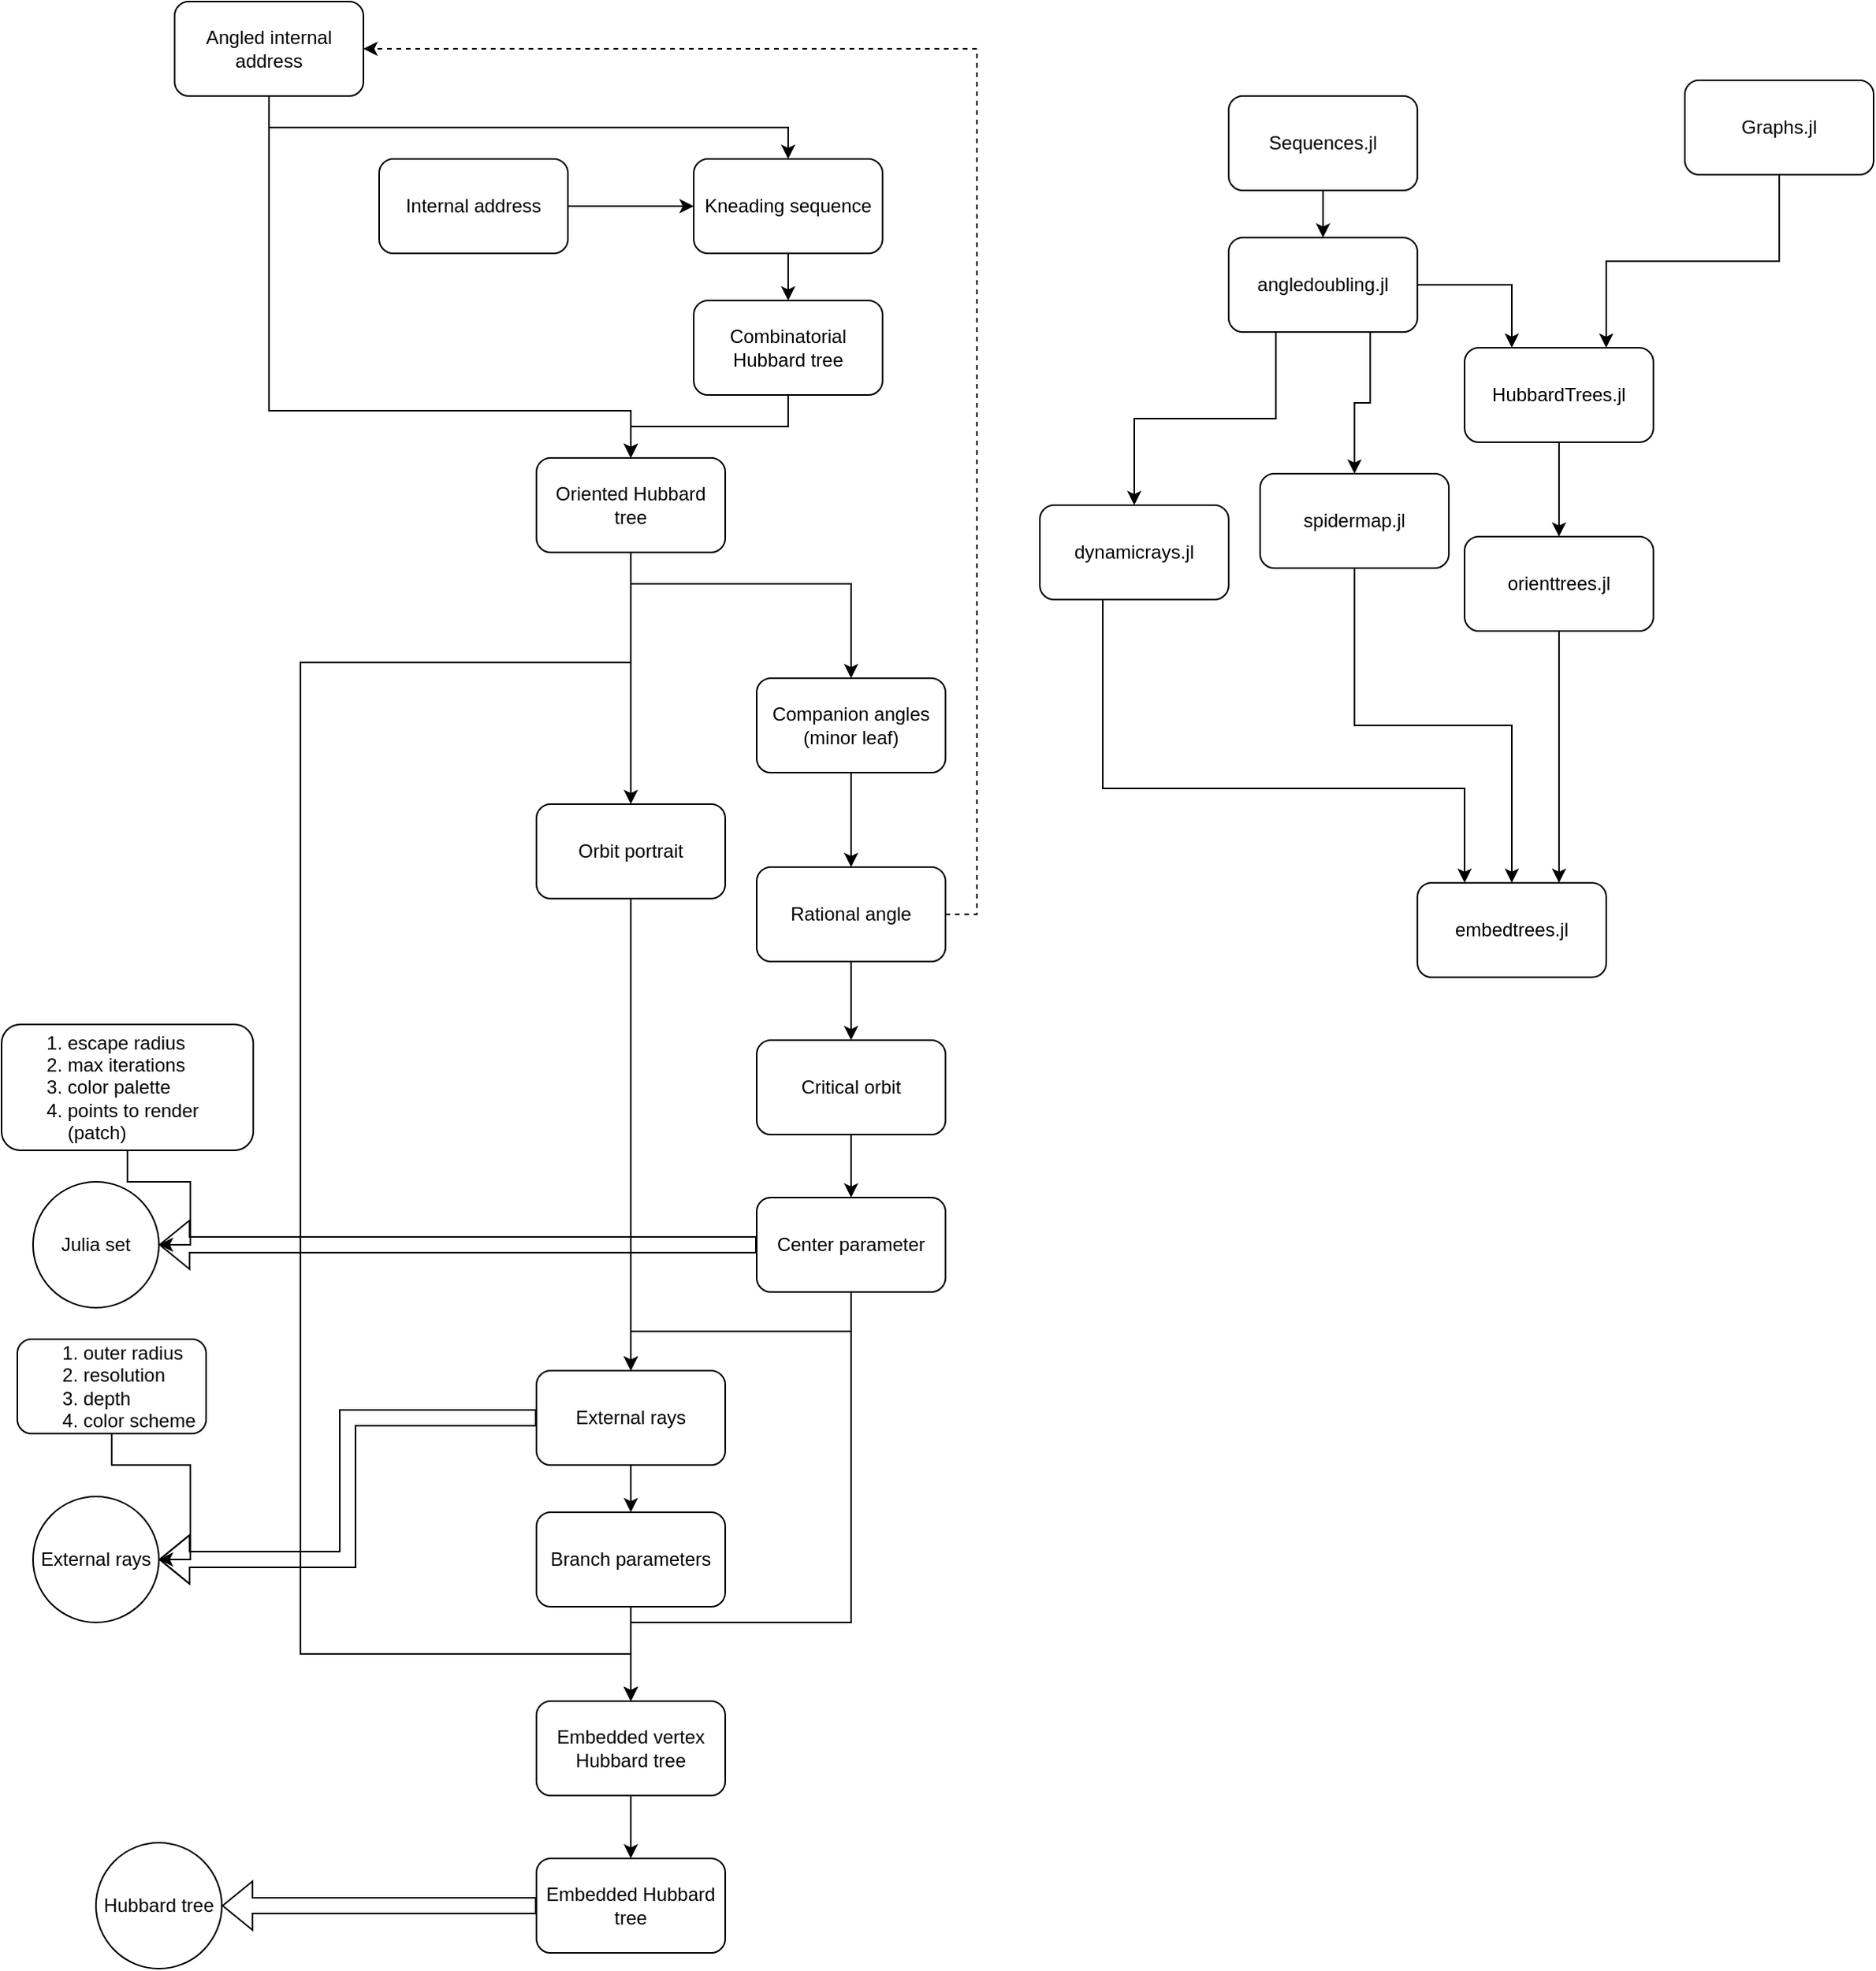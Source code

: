<mxfile version="25.0.2">
  <diagram name="Page-1" id="SZcBFhNa9H63Kz62NHl6">
    <mxGraphModel dx="794" dy="511" grid="1" gridSize="10" guides="1" tooltips="1" connect="1" arrows="1" fold="1" page="1" pageScale="1" pageWidth="1400" pageHeight="1400" math="0" shadow="0">
      <root>
        <mxCell id="0" />
        <mxCell id="1" parent="0" />
        <mxCell id="I9XKVr1ad4XOdn86Qzuq-18" style="edgeStyle=orthogonalEdgeStyle;rounded=0;orthogonalLoop=1;jettySize=auto;html=1;exitX=0.5;exitY=1;exitDx=0;exitDy=0;entryX=0.5;entryY=0;entryDx=0;entryDy=0;" parent="1" source="I9XKVr1ad4XOdn86Qzuq-1" target="I9XKVr1ad4XOdn86Qzuq-4" edge="1">
          <mxGeometry relative="1" as="geometry">
            <Array as="points">
              <mxPoint x="220" y="270" />
              <mxPoint x="450" y="270" />
            </Array>
          </mxGeometry>
        </mxCell>
        <mxCell id="I9XKVr1ad4XOdn86Qzuq-23" style="edgeStyle=orthogonalEdgeStyle;rounded=0;orthogonalLoop=1;jettySize=auto;html=1;exitX=0.5;exitY=1;exitDx=0;exitDy=0;entryX=0.5;entryY=0;entryDx=0;entryDy=0;" parent="1" source="I9XKVr1ad4XOdn86Qzuq-1" target="I9XKVr1ad4XOdn86Qzuq-2" edge="1">
          <mxGeometry relative="1" as="geometry" />
        </mxCell>
        <mxCell id="I9XKVr1ad4XOdn86Qzuq-1" value="Angled internal address" style="rounded=1;whiteSpace=wrap;html=1;" parent="1" vertex="1">
          <mxGeometry x="160" y="10" width="120" height="60" as="geometry" />
        </mxCell>
        <mxCell id="I9XKVr1ad4XOdn86Qzuq-20" style="edgeStyle=orthogonalEdgeStyle;rounded=0;orthogonalLoop=1;jettySize=auto;html=1;exitX=0.5;exitY=1;exitDx=0;exitDy=0;entryX=0.5;entryY=0;entryDx=0;entryDy=0;" parent="1" source="I9XKVr1ad4XOdn86Qzuq-2" target="I9XKVr1ad4XOdn86Qzuq-3" edge="1">
          <mxGeometry relative="1" as="geometry" />
        </mxCell>
        <mxCell id="I9XKVr1ad4XOdn86Qzuq-2" value="Kneading sequence" style="rounded=1;whiteSpace=wrap;html=1;" parent="1" vertex="1">
          <mxGeometry x="490" y="110" width="120" height="60" as="geometry" />
        </mxCell>
        <mxCell id="I9XKVr1ad4XOdn86Qzuq-17" style="edgeStyle=orthogonalEdgeStyle;rounded=0;orthogonalLoop=1;jettySize=auto;html=1;exitX=0.5;exitY=1;exitDx=0;exitDy=0;entryX=0.5;entryY=0;entryDx=0;entryDy=0;" parent="1" source="I9XKVr1ad4XOdn86Qzuq-3" target="I9XKVr1ad4XOdn86Qzuq-4" edge="1">
          <mxGeometry relative="1" as="geometry" />
        </mxCell>
        <mxCell id="I9XKVr1ad4XOdn86Qzuq-3" value="Combinatorial Hubbard tree" style="rounded=1;whiteSpace=wrap;html=1;" parent="1" vertex="1">
          <mxGeometry x="490" y="200" width="120" height="60" as="geometry" />
        </mxCell>
        <mxCell id="I9XKVr1ad4XOdn86Qzuq-21" style="edgeStyle=orthogonalEdgeStyle;rounded=0;orthogonalLoop=1;jettySize=auto;html=1;exitX=0.5;exitY=1;exitDx=0;exitDy=0;entryX=0.5;entryY=0;entryDx=0;entryDy=0;" parent="1" source="I9XKVr1ad4XOdn86Qzuq-4" target="I9XKVr1ad4XOdn86Qzuq-5" edge="1">
          <mxGeometry relative="1" as="geometry" />
        </mxCell>
        <mxCell id="I9XKVr1ad4XOdn86Qzuq-29" style="edgeStyle=orthogonalEdgeStyle;rounded=0;orthogonalLoop=1;jettySize=auto;html=1;exitX=0.5;exitY=1;exitDx=0;exitDy=0;entryX=0.5;entryY=0;entryDx=0;entryDy=0;" parent="1" source="I9XKVr1ad4XOdn86Qzuq-4" target="I9XKVr1ad4XOdn86Qzuq-10" edge="1">
          <mxGeometry relative="1" as="geometry">
            <Array as="points">
              <mxPoint x="450" y="430" />
              <mxPoint x="240" y="430" />
              <mxPoint x="240" y="1060" />
              <mxPoint x="450" y="1060" />
            </Array>
          </mxGeometry>
        </mxCell>
        <mxCell id="I9XKVr1ad4XOdn86Qzuq-4" value="Oriented Hubbard tree" style="rounded=1;whiteSpace=wrap;html=1;" parent="1" vertex="1">
          <mxGeometry x="390" y="300" width="120" height="60" as="geometry" />
        </mxCell>
        <mxCell id="I9XKVr1ad4XOdn86Qzuq-24" style="edgeStyle=orthogonalEdgeStyle;rounded=0;orthogonalLoop=1;jettySize=auto;html=1;exitX=0.5;exitY=1;exitDx=0;exitDy=0;entryX=0.5;entryY=0;entryDx=0;entryDy=0;" parent="1" source="I9XKVr1ad4XOdn86Qzuq-5" target="N8ybeS-QvkcIG-mI5D-L-1" edge="1">
          <mxGeometry relative="1" as="geometry">
            <mxPoint x="450" y="920" as="targetPoint" />
          </mxGeometry>
        </mxCell>
        <mxCell id="I9XKVr1ad4XOdn86Qzuq-31" style="edgeStyle=orthogonalEdgeStyle;rounded=0;orthogonalLoop=1;jettySize=auto;html=1;exitX=0.5;exitY=1;exitDx=0;exitDy=0;" parent="1" source="I9XKVr1ad4XOdn86Qzuq-4" target="I9XKVr1ad4XOdn86Qzuq-6" edge="1">
          <mxGeometry relative="1" as="geometry">
            <Array as="points">
              <mxPoint x="450" y="380" />
              <mxPoint x="590" y="380" />
            </Array>
          </mxGeometry>
        </mxCell>
        <mxCell id="I9XKVr1ad4XOdn86Qzuq-5" value="Orbit portrait" style="rounded=1;whiteSpace=wrap;html=1;" parent="1" vertex="1">
          <mxGeometry x="390" y="520" width="120" height="60" as="geometry" />
        </mxCell>
        <mxCell id="I9XKVr1ad4XOdn86Qzuq-30" style="edgeStyle=orthogonalEdgeStyle;rounded=0;orthogonalLoop=1;jettySize=auto;html=1;exitX=0.5;exitY=1;exitDx=0;exitDy=0;entryX=0.5;entryY=0;entryDx=0;entryDy=0;" parent="1" source="I9XKVr1ad4XOdn86Qzuq-6" target="N8ybeS-QvkcIG-mI5D-L-3" edge="1">
          <mxGeometry relative="1" as="geometry">
            <mxPoint x="590" y="570" as="targetPoint" />
          </mxGeometry>
        </mxCell>
        <mxCell id="I9XKVr1ad4XOdn86Qzuq-32" style="edgeStyle=orthogonalEdgeStyle;rounded=0;orthogonalLoop=1;jettySize=auto;html=1;exitX=1;exitY=0.5;exitDx=0;exitDy=0;entryX=1;entryY=0.5;entryDx=0;entryDy=0;dashed=1;" parent="1" source="N8ybeS-QvkcIG-mI5D-L-3" target="I9XKVr1ad4XOdn86Qzuq-1" edge="1">
          <mxGeometry relative="1" as="geometry" />
        </mxCell>
        <mxCell id="I9XKVr1ad4XOdn86Qzuq-6" value="Companion angles (minor leaf)" style="rounded=1;whiteSpace=wrap;html=1;" parent="1" vertex="1">
          <mxGeometry x="530" y="440" width="120" height="60" as="geometry" />
        </mxCell>
        <mxCell id="I9XKVr1ad4XOdn86Qzuq-26" style="edgeStyle=orthogonalEdgeStyle;rounded=0;orthogonalLoop=1;jettySize=auto;html=1;exitX=0.5;exitY=1;exitDx=0;exitDy=0;entryX=0.5;entryY=0;entryDx=0;entryDy=0;" parent="1" source="I9XKVr1ad4XOdn86Qzuq-7" target="I9XKVr1ad4XOdn86Qzuq-8" edge="1">
          <mxGeometry relative="1" as="geometry" />
        </mxCell>
        <mxCell id="I9XKVr1ad4XOdn86Qzuq-7" value="Critical orbit" style="rounded=1;whiteSpace=wrap;html=1;" parent="1" vertex="1">
          <mxGeometry x="530" y="670" width="120" height="60" as="geometry" />
        </mxCell>
        <mxCell id="I9XKVr1ad4XOdn86Qzuq-15" style="edgeStyle=orthogonalEdgeStyle;rounded=0;orthogonalLoop=1;jettySize=auto;html=1;exitX=0.5;exitY=1;exitDx=0;exitDy=0;entryX=0.5;entryY=0;entryDx=0;entryDy=0;" parent="1" source="I9XKVr1ad4XOdn86Qzuq-8" target="I9XKVr1ad4XOdn86Qzuq-10" edge="1">
          <mxGeometry relative="1" as="geometry">
            <mxPoint x="450" y="900" as="targetPoint" />
            <Array as="points">
              <mxPoint x="590" y="1040" />
              <mxPoint x="450" y="1040" />
            </Array>
          </mxGeometry>
        </mxCell>
        <mxCell id="I9XKVr1ad4XOdn86Qzuq-25" style="edgeStyle=orthogonalEdgeStyle;rounded=0;orthogonalLoop=1;jettySize=auto;html=1;exitX=0.5;exitY=1;exitDx=0;exitDy=0;entryX=0.5;entryY=0;entryDx=0;entryDy=0;" parent="1" source="I9XKVr1ad4XOdn86Qzuq-8" target="N8ybeS-QvkcIG-mI5D-L-1" edge="1">
          <mxGeometry relative="1" as="geometry">
            <mxPoint x="450" y="920" as="targetPoint" />
          </mxGeometry>
        </mxCell>
        <mxCell id="-Nn40LUNshrjpD0sy7r--8" style="edgeStyle=orthogonalEdgeStyle;rounded=0;orthogonalLoop=1;jettySize=auto;html=1;exitX=0;exitY=0.5;exitDx=0;exitDy=0;shape=flexArrow;entryX=1;entryY=0.5;entryDx=0;entryDy=0;" parent="1" source="I9XKVr1ad4XOdn86Qzuq-8" target="-Nn40LUNshrjpD0sy7r--9" edge="1">
          <mxGeometry relative="1" as="geometry">
            <mxPoint x="200" y="800" as="targetPoint" />
          </mxGeometry>
        </mxCell>
        <mxCell id="I9XKVr1ad4XOdn86Qzuq-8" value="Center parameter" style="rounded=1;whiteSpace=wrap;html=1;" parent="1" vertex="1">
          <mxGeometry x="530" y="770" width="120" height="60" as="geometry" />
        </mxCell>
        <mxCell id="I9XKVr1ad4XOdn86Qzuq-28" style="edgeStyle=orthogonalEdgeStyle;rounded=0;orthogonalLoop=1;jettySize=auto;html=1;exitX=0.5;exitY=1;exitDx=0;exitDy=0;entryX=0.5;entryY=0;entryDx=0;entryDy=0;" parent="1" source="I9XKVr1ad4XOdn86Qzuq-9" target="I9XKVr1ad4XOdn86Qzuq-10" edge="1">
          <mxGeometry relative="1" as="geometry" />
        </mxCell>
        <mxCell id="I9XKVr1ad4XOdn86Qzuq-9" value="Branch parameters" style="rounded=1;whiteSpace=wrap;html=1;" parent="1" vertex="1">
          <mxGeometry x="390" y="970" width="120" height="60" as="geometry" />
        </mxCell>
        <mxCell id="I9XKVr1ad4XOdn86Qzuq-13" style="edgeStyle=orthogonalEdgeStyle;rounded=0;orthogonalLoop=1;jettySize=auto;html=1;exitX=0.5;exitY=1;exitDx=0;exitDy=0;entryX=0.5;entryY=0;entryDx=0;entryDy=0;" parent="1" source="I9XKVr1ad4XOdn86Qzuq-10" target="I9XKVr1ad4XOdn86Qzuq-11" edge="1">
          <mxGeometry relative="1" as="geometry" />
        </mxCell>
        <mxCell id="I9XKVr1ad4XOdn86Qzuq-10" value="Embedded vertex Hubbard tree" style="rounded=1;whiteSpace=wrap;html=1;" parent="1" vertex="1">
          <mxGeometry x="390" y="1090" width="120" height="60" as="geometry" />
        </mxCell>
        <mxCell id="-Nn40LUNshrjpD0sy7r--4" style="edgeStyle=orthogonalEdgeStyle;rounded=0;orthogonalLoop=1;jettySize=auto;html=1;exitX=0;exitY=0.5;exitDx=0;exitDy=0;shape=flexArrow;entryX=1;entryY=0.5;entryDx=0;entryDy=0;" parent="1" source="I9XKVr1ad4XOdn86Qzuq-11" target="-Nn40LUNshrjpD0sy7r--5" edge="1">
          <mxGeometry relative="1" as="geometry">
            <mxPoint x="200" y="1220" as="targetPoint" />
          </mxGeometry>
        </mxCell>
        <mxCell id="I9XKVr1ad4XOdn86Qzuq-11" value="Embedded Hubbard tree" style="rounded=1;whiteSpace=wrap;html=1;" parent="1" vertex="1">
          <mxGeometry x="390" y="1190" width="120" height="60" as="geometry" />
        </mxCell>
        <mxCell id="N8ybeS-QvkcIG-mI5D-L-2" style="edgeStyle=orthogonalEdgeStyle;rounded=0;orthogonalLoop=1;jettySize=auto;html=1;exitX=0.5;exitY=1;exitDx=0;exitDy=0;entryX=0.5;entryY=0;entryDx=0;entryDy=0;" parent="1" source="N8ybeS-QvkcIG-mI5D-L-1" target="I9XKVr1ad4XOdn86Qzuq-9" edge="1">
          <mxGeometry relative="1" as="geometry" />
        </mxCell>
        <mxCell id="-Nn40LUNshrjpD0sy7r--6" style="edgeStyle=orthogonalEdgeStyle;rounded=0;orthogonalLoop=1;jettySize=auto;html=1;exitX=0;exitY=0.5;exitDx=0;exitDy=0;shape=flexArrow;entryX=1;entryY=0.5;entryDx=0;entryDy=0;" parent="1" source="N8ybeS-QvkcIG-mI5D-L-1" target="-Nn40LUNshrjpD0sy7r--7" edge="1">
          <mxGeometry relative="1" as="geometry">
            <mxPoint x="200" y="910" as="targetPoint" />
          </mxGeometry>
        </mxCell>
        <mxCell id="N8ybeS-QvkcIG-mI5D-L-1" value="External rays" style="rounded=1;whiteSpace=wrap;html=1;" parent="1" vertex="1">
          <mxGeometry x="390" y="880" width="120" height="60" as="geometry" />
        </mxCell>
        <mxCell id="N8ybeS-QvkcIG-mI5D-L-4" style="edgeStyle=orthogonalEdgeStyle;rounded=0;orthogonalLoop=1;jettySize=auto;html=1;exitX=0.5;exitY=1;exitDx=0;exitDy=0;entryX=0.5;entryY=0;entryDx=0;entryDy=0;" parent="1" source="N8ybeS-QvkcIG-mI5D-L-3" target="I9XKVr1ad4XOdn86Qzuq-7" edge="1">
          <mxGeometry relative="1" as="geometry" />
        </mxCell>
        <mxCell id="N8ybeS-QvkcIG-mI5D-L-3" value="Rational angle" style="rounded=1;whiteSpace=wrap;html=1;" parent="1" vertex="1">
          <mxGeometry x="530" y="560" width="120" height="60" as="geometry" />
        </mxCell>
        <mxCell id="-Nn40LUNshrjpD0sy7r--5" value="Hubbard tree" style="ellipse;whiteSpace=wrap;html=1;aspect=fixed;" parent="1" vertex="1">
          <mxGeometry x="110" y="1180" width="80" height="80" as="geometry" />
        </mxCell>
        <mxCell id="-Nn40LUNshrjpD0sy7r--7" value="External rays" style="ellipse;whiteSpace=wrap;html=1;aspect=fixed;" parent="1" vertex="1">
          <mxGeometry x="70" y="960" width="80" height="80" as="geometry" />
        </mxCell>
        <mxCell id="-Nn40LUNshrjpD0sy7r--9" value="Julia set" style="ellipse;whiteSpace=wrap;html=1;aspect=fixed;" parent="1" vertex="1">
          <mxGeometry x="70" y="760" width="80" height="80" as="geometry" />
        </mxCell>
        <mxCell id="-Nn40LUNshrjpD0sy7r--12" style="edgeStyle=orthogonalEdgeStyle;rounded=0;orthogonalLoop=1;jettySize=auto;html=1;exitX=0.5;exitY=1;exitDx=0;exitDy=0;entryX=1;entryY=0.5;entryDx=0;entryDy=0;" parent="1" source="-Nn40LUNshrjpD0sy7r--10" target="-Nn40LUNshrjpD0sy7r--9" edge="1">
          <mxGeometry relative="1" as="geometry" />
        </mxCell>
        <mxCell id="-Nn40LUNshrjpD0sy7r--10" value="&lt;ol&gt;&lt;li&gt;escape radius&lt;/li&gt;&lt;li&gt;max iterations&lt;/li&gt;&lt;li&gt;color palette&lt;/li&gt;&lt;li&gt;points to render (patch)&lt;/li&gt;&lt;/ol&gt;" style="rounded=1;whiteSpace=wrap;html=1;align=left;" parent="1" vertex="1">
          <mxGeometry x="50" y="660" width="160" height="80" as="geometry" />
        </mxCell>
        <mxCell id="-Nn40LUNshrjpD0sy7r--14" style="edgeStyle=orthogonalEdgeStyle;rounded=0;orthogonalLoop=1;jettySize=auto;html=1;exitX=0.5;exitY=1;exitDx=0;exitDy=0;entryX=1;entryY=0.5;entryDx=0;entryDy=0;" parent="1" source="-Nn40LUNshrjpD0sy7r--13" target="-Nn40LUNshrjpD0sy7r--7" edge="1">
          <mxGeometry relative="1" as="geometry" />
        </mxCell>
        <mxCell id="-Nn40LUNshrjpD0sy7r--13" value="&lt;ol&gt;&lt;li&gt;outer radius&amp;nbsp;&lt;/li&gt;&lt;li&gt;resolution&lt;/li&gt;&lt;li&gt;depth&lt;/li&gt;&lt;li&gt;color scheme&lt;/li&gt;&lt;/ol&gt;" style="rounded=1;whiteSpace=wrap;html=1;align=left;" parent="1" vertex="1">
          <mxGeometry x="60" y="860" width="120" height="60" as="geometry" />
        </mxCell>
        <mxCell id="b_7-YWxXWVLpFSjtBk8x-2" style="edgeStyle=orthogonalEdgeStyle;rounded=0;orthogonalLoop=1;jettySize=auto;html=1;exitX=1;exitY=0.5;exitDx=0;exitDy=0;entryX=0;entryY=0.5;entryDx=0;entryDy=0;" parent="1" source="b_7-YWxXWVLpFSjtBk8x-1" target="I9XKVr1ad4XOdn86Qzuq-2" edge="1">
          <mxGeometry relative="1" as="geometry" />
        </mxCell>
        <mxCell id="b_7-YWxXWVLpFSjtBk8x-1" value="Internal address" style="rounded=1;whiteSpace=wrap;html=1;" parent="1" vertex="1">
          <mxGeometry x="290" y="110" width="120" height="60" as="geometry" />
        </mxCell>
        <mxCell id="SLm6bDU0oBsbQJjibsv6-11" style="edgeStyle=orthogonalEdgeStyle;rounded=0;orthogonalLoop=1;jettySize=auto;html=1;exitX=0.5;exitY=1;exitDx=0;exitDy=0;entryX=0.5;entryY=0;entryDx=0;entryDy=0;" edge="1" parent="1" source="SLm6bDU0oBsbQJjibsv6-1" target="SLm6bDU0oBsbQJjibsv6-10">
          <mxGeometry relative="1" as="geometry" />
        </mxCell>
        <mxCell id="SLm6bDU0oBsbQJjibsv6-1" value="HubbardTrees.jl" style="rounded=1;whiteSpace=wrap;html=1;" vertex="1" parent="1">
          <mxGeometry x="980" y="230" width="120" height="60" as="geometry" />
        </mxCell>
        <mxCell id="SLm6bDU0oBsbQJjibsv6-4" style="edgeStyle=orthogonalEdgeStyle;rounded=0;orthogonalLoop=1;jettySize=auto;html=1;exitX=0.5;exitY=1;exitDx=0;exitDy=0;entryX=0.5;entryY=0;entryDx=0;entryDy=0;" edge="1" parent="1" source="SLm6bDU0oBsbQJjibsv6-2" target="SLm6bDU0oBsbQJjibsv6-3">
          <mxGeometry relative="1" as="geometry" />
        </mxCell>
        <mxCell id="SLm6bDU0oBsbQJjibsv6-2" value="Sequences.jl" style="rounded=1;whiteSpace=wrap;html=1;" vertex="1" parent="1">
          <mxGeometry x="830" y="70" width="120" height="60" as="geometry" />
        </mxCell>
        <mxCell id="SLm6bDU0oBsbQJjibsv6-5" style="edgeStyle=orthogonalEdgeStyle;rounded=0;orthogonalLoop=1;jettySize=auto;html=1;exitX=1;exitY=0.5;exitDx=0;exitDy=0;entryX=0.25;entryY=0;entryDx=0;entryDy=0;" edge="1" parent="1" source="SLm6bDU0oBsbQJjibsv6-3" target="SLm6bDU0oBsbQJjibsv6-1">
          <mxGeometry relative="1" as="geometry" />
        </mxCell>
        <mxCell id="SLm6bDU0oBsbQJjibsv6-18" style="edgeStyle=orthogonalEdgeStyle;rounded=0;orthogonalLoop=1;jettySize=auto;html=1;exitX=0.75;exitY=1;exitDx=0;exitDy=0;entryX=0.5;entryY=0;entryDx=0;entryDy=0;" edge="1" parent="1" source="SLm6bDU0oBsbQJjibsv6-3" target="SLm6bDU0oBsbQJjibsv6-13">
          <mxGeometry relative="1" as="geometry" />
        </mxCell>
        <mxCell id="SLm6bDU0oBsbQJjibsv6-19" style="edgeStyle=orthogonalEdgeStyle;rounded=0;orthogonalLoop=1;jettySize=auto;html=1;exitX=0.25;exitY=1;exitDx=0;exitDy=0;entryX=0.5;entryY=0;entryDx=0;entryDy=0;" edge="1" parent="1" source="SLm6bDU0oBsbQJjibsv6-3" target="SLm6bDU0oBsbQJjibsv6-16">
          <mxGeometry relative="1" as="geometry" />
        </mxCell>
        <mxCell id="SLm6bDU0oBsbQJjibsv6-3" value="angledoubling.jl" style="rounded=1;whiteSpace=wrap;html=1;" vertex="1" parent="1">
          <mxGeometry x="830" y="160" width="120" height="60" as="geometry" />
        </mxCell>
        <mxCell id="SLm6bDU0oBsbQJjibsv6-7" style="edgeStyle=orthogonalEdgeStyle;rounded=0;orthogonalLoop=1;jettySize=auto;html=1;exitX=0.5;exitY=1;exitDx=0;exitDy=0;entryX=0.75;entryY=0;entryDx=0;entryDy=0;" edge="1" parent="1" source="SLm6bDU0oBsbQJjibsv6-6" target="SLm6bDU0oBsbQJjibsv6-1">
          <mxGeometry relative="1" as="geometry" />
        </mxCell>
        <mxCell id="SLm6bDU0oBsbQJjibsv6-6" value="Graphs.jl" style="rounded=1;whiteSpace=wrap;html=1;" vertex="1" parent="1">
          <mxGeometry x="1120" y="60" width="120" height="60" as="geometry" />
        </mxCell>
        <mxCell id="SLm6bDU0oBsbQJjibsv6-8" value="embedtrees.jl" style="rounded=1;whiteSpace=wrap;html=1;" vertex="1" parent="1">
          <mxGeometry x="950" y="570" width="120" height="60" as="geometry" />
        </mxCell>
        <mxCell id="SLm6bDU0oBsbQJjibsv6-12" style="edgeStyle=orthogonalEdgeStyle;rounded=0;orthogonalLoop=1;jettySize=auto;html=1;exitX=0.5;exitY=1;exitDx=0;exitDy=0;entryX=0.75;entryY=0;entryDx=0;entryDy=0;" edge="1" parent="1" source="SLm6bDU0oBsbQJjibsv6-10" target="SLm6bDU0oBsbQJjibsv6-8">
          <mxGeometry relative="1" as="geometry" />
        </mxCell>
        <mxCell id="SLm6bDU0oBsbQJjibsv6-10" value="orienttrees.jl" style="rounded=1;whiteSpace=wrap;html=1;" vertex="1" parent="1">
          <mxGeometry x="980" y="350" width="120" height="60" as="geometry" />
        </mxCell>
        <mxCell id="SLm6bDU0oBsbQJjibsv6-14" style="edgeStyle=orthogonalEdgeStyle;rounded=0;orthogonalLoop=1;jettySize=auto;html=1;exitX=0.5;exitY=1;exitDx=0;exitDy=0;entryX=0.5;entryY=0;entryDx=0;entryDy=0;" edge="1" parent="1" source="SLm6bDU0oBsbQJjibsv6-13" target="SLm6bDU0oBsbQJjibsv6-8">
          <mxGeometry relative="1" as="geometry" />
        </mxCell>
        <mxCell id="SLm6bDU0oBsbQJjibsv6-13" value="spidermap.jl" style="rounded=1;whiteSpace=wrap;html=1;" vertex="1" parent="1">
          <mxGeometry x="850" y="310" width="120" height="60" as="geometry" />
        </mxCell>
        <mxCell id="SLm6bDU0oBsbQJjibsv6-20" style="edgeStyle=orthogonalEdgeStyle;rounded=0;orthogonalLoop=1;jettySize=auto;html=1;exitX=0.5;exitY=1;exitDx=0;exitDy=0;entryX=0.25;entryY=0;entryDx=0;entryDy=0;" edge="1" parent="1" source="SLm6bDU0oBsbQJjibsv6-16" target="SLm6bDU0oBsbQJjibsv6-8">
          <mxGeometry relative="1" as="geometry">
            <Array as="points">
              <mxPoint x="750" y="510" />
              <mxPoint x="980" y="510" />
            </Array>
          </mxGeometry>
        </mxCell>
        <mxCell id="SLm6bDU0oBsbQJjibsv6-16" value="dynamicrays.jl" style="rounded=1;whiteSpace=wrap;html=1;" vertex="1" parent="1">
          <mxGeometry x="710" y="330" width="120" height="60" as="geometry" />
        </mxCell>
      </root>
    </mxGraphModel>
  </diagram>
</mxfile>
